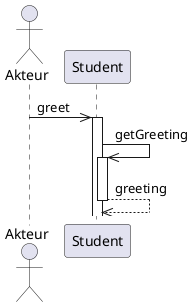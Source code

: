 @startuml
autoactivate on  
actor Akteur
  Akteur ->> Student : greet

  Student ->> Student : getGreeting

  

  return greeting
@enduml
